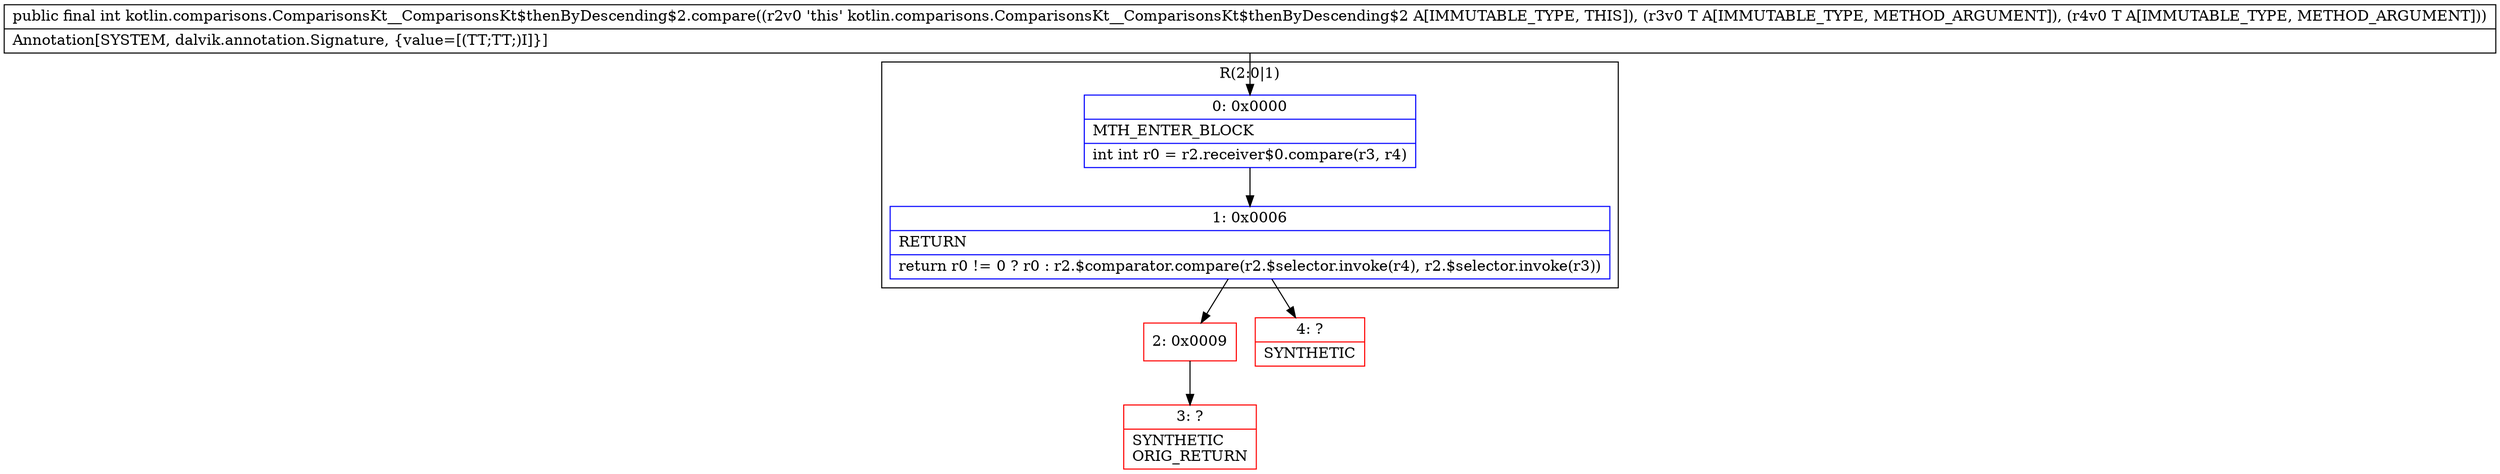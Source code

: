 digraph "CFG forkotlin.comparisons.ComparisonsKt__ComparisonsKt$thenByDescending$2.compare(Ljava\/lang\/Object;Ljava\/lang\/Object;)I" {
subgraph cluster_Region_1290834406 {
label = "R(2:0|1)";
node [shape=record,color=blue];
Node_0 [shape=record,label="{0\:\ 0x0000|MTH_ENTER_BLOCK\l|int int r0 = r2.receiver$0.compare(r3, r4)\l}"];
Node_1 [shape=record,label="{1\:\ 0x0006|RETURN\l|return r0 != 0 ? r0 : r2.$comparator.compare(r2.$selector.invoke(r4), r2.$selector.invoke(r3))\l}"];
}
Node_2 [shape=record,color=red,label="{2\:\ 0x0009}"];
Node_3 [shape=record,color=red,label="{3\:\ ?|SYNTHETIC\lORIG_RETURN\l}"];
Node_4 [shape=record,color=red,label="{4\:\ ?|SYNTHETIC\l}"];
MethodNode[shape=record,label="{public final int kotlin.comparisons.ComparisonsKt__ComparisonsKt$thenByDescending$2.compare((r2v0 'this' kotlin.comparisons.ComparisonsKt__ComparisonsKt$thenByDescending$2 A[IMMUTABLE_TYPE, THIS]), (r3v0 T A[IMMUTABLE_TYPE, METHOD_ARGUMENT]), (r4v0 T A[IMMUTABLE_TYPE, METHOD_ARGUMENT]))  | Annotation[SYSTEM, dalvik.annotation.Signature, \{value=[(TT;TT;)I]\}]\l}"];
MethodNode -> Node_0;
Node_0 -> Node_1;
Node_1 -> Node_2;
Node_1 -> Node_4;
Node_2 -> Node_3;
}

